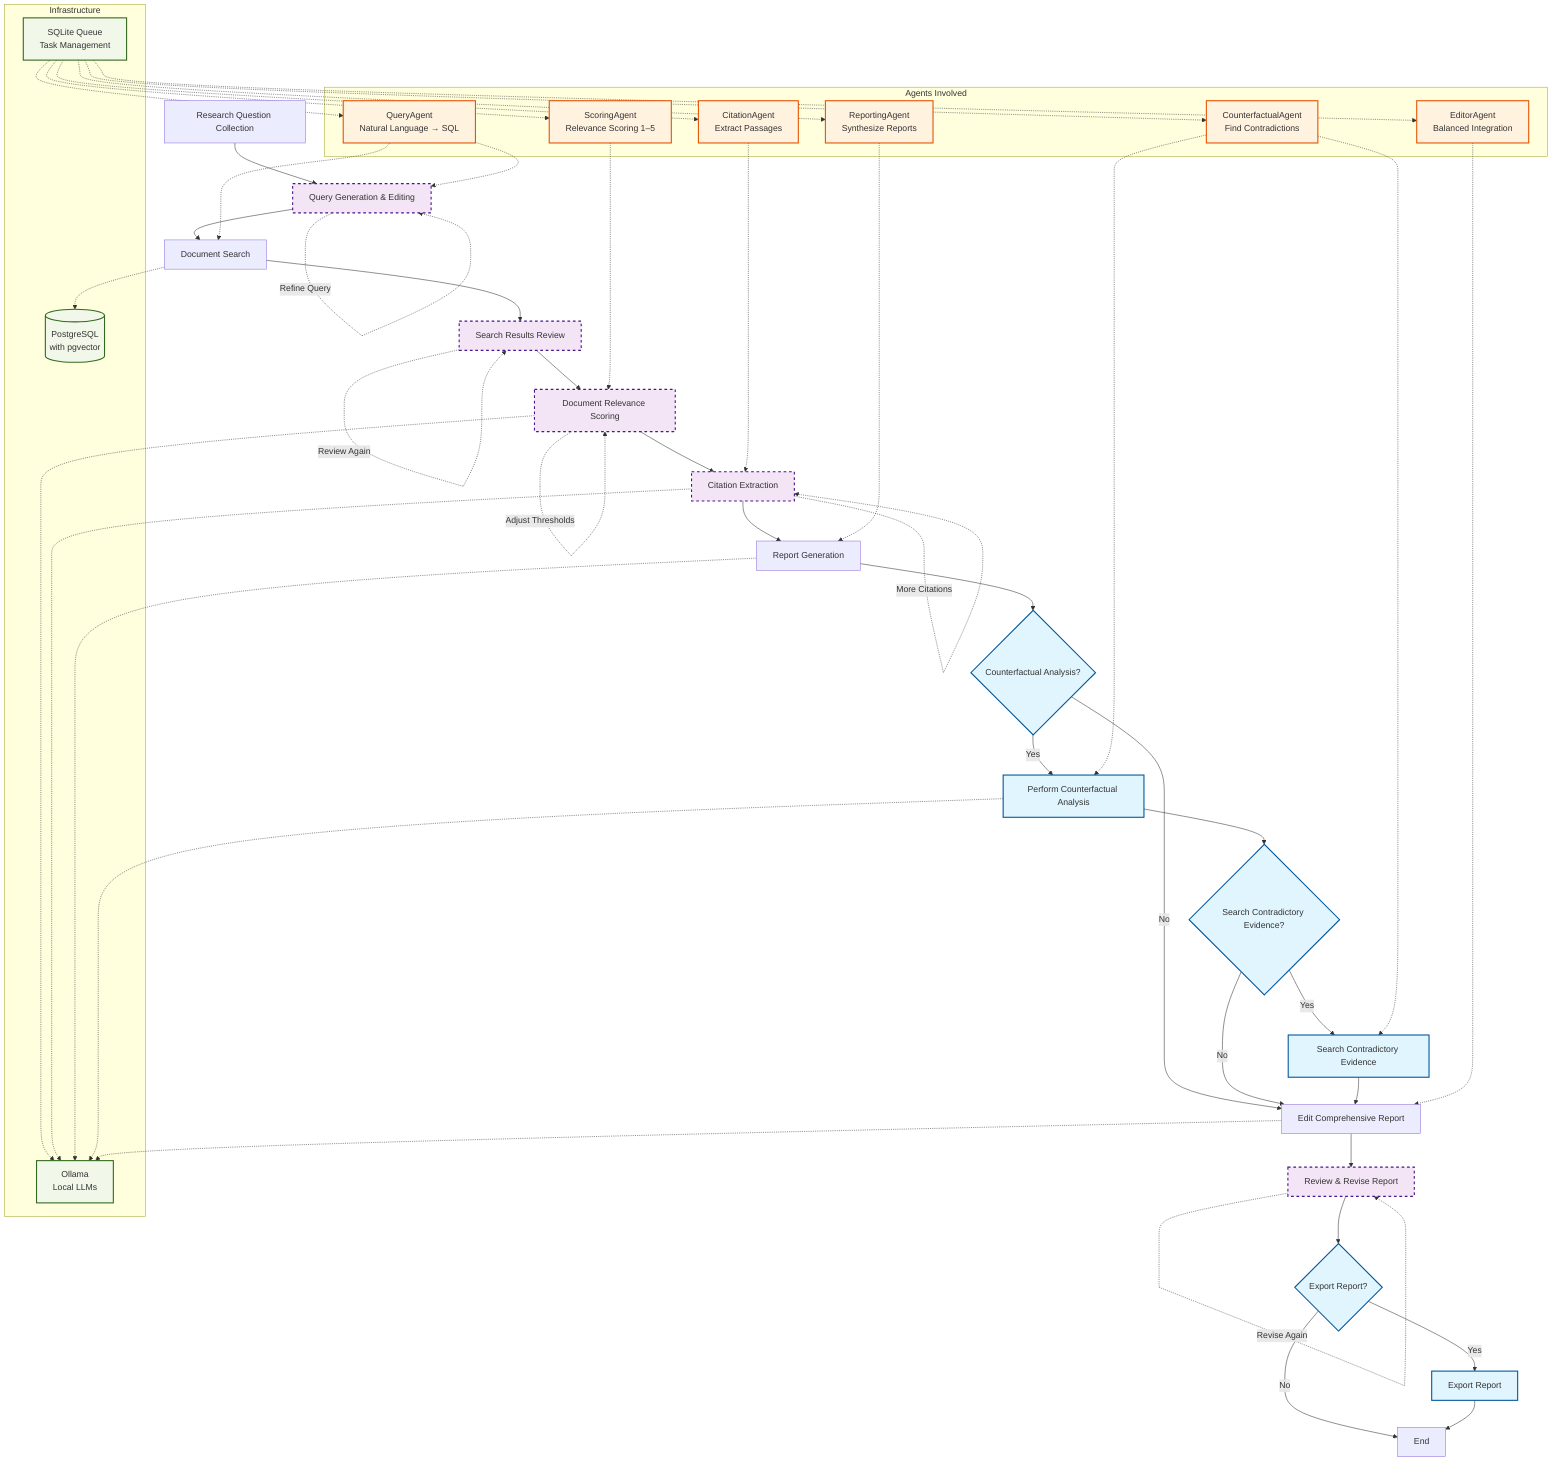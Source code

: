 graph TD
    A[Research Question Collection] --> B[Query Generation & Editing]
    B --> C[Document Search]
    C --> D[Search Results Review]
    D --> E[Document Relevance Scoring]
    E --> F[Citation Extraction]
    F --> G[Report Generation]
    G --> H{Counterfactual Analysis?}
    H -->|Yes| I[Perform Counterfactual Analysis]
    H -->|No| K[Edit Comprehensive Report]
    I --> J{Search Contradictory Evidence?}
    J -->|Yes| L[Search Contradictory Evidence]
    J -->|No| K
    L --> K
    K --> M[Review & Revise Report]
    M --> N{Export Report?}
    N -->|Yes| O[Export Report]
    N -->|No| P[End]
    O --> P

    %% Iterative/Repeatable Steps
    B -.->|Refine Query| B
    D -.->|Review Again| D
    E -.->|Adjust Thresholds| E
    F -.->|More Citations| F
    M -.->|Revise Again| M

    %% Agent Types
    subgraph "Agents Involved"
        QA[QueryAgent<br/>Natural Language → SQL]
        SA[ScoringAgent<br/>Relevance Scoring 1–5]
        CA[CitationAgent<br/>Extract Passages]
        RA[ReportingAgent<br/>Synthesize Reports]
        CFA[CounterfactualAgent<br/>Find Contradictions]
        EA[EditorAgent<br/>Balanced Integration]
    end

    %% Connect agents to workflow steps
    QA -.-> B
    QA -.-> C
    SA -.-> E
    CA -.-> F
    RA -.-> G
    CFA -.-> I
    CFA -.-> L
    EA -.-> K

    %% Database and System Components
    subgraph "Infrastructure"
        DB[(PostgreSQL<br/>with pgvector)]
        LLM[Ollama<br/>Local LLMs]
        QUEUE[SQLite Queue<br/>Task Management]
    end

    C -.-> DB
    E -.-> LLM
    F -.-> LLM
    G -.-> LLM
    I -.-> LLM
    K -.-> LLM

    QUEUE -.-> QA
    QUEUE -.-> SA
    QUEUE -.-> CA
    QUEUE -.-> RA
    QUEUE -.-> CFA
    QUEUE -.-> EA

    %% Styling
    classDef optional fill:#e1f5fe,stroke:#01579b,stroke-width:2px
    classDef repeatable fill:#f3e5f5,stroke:#4a148c,stroke-width:2px,stroke-dasharray:5 5
    classDef agent fill:#fff3e0,stroke:#e65100,stroke-width:2px
    classDef infrastructure fill:#f1f8e9,stroke:#33691e,stroke-width:2px

    class H,I,J,L,N,O optional
    class B,D,E,F,M repeatable
    class QA,SA,CA,RA,CFA,EA agent
    class DB,LLM,QUEUE infrastructure